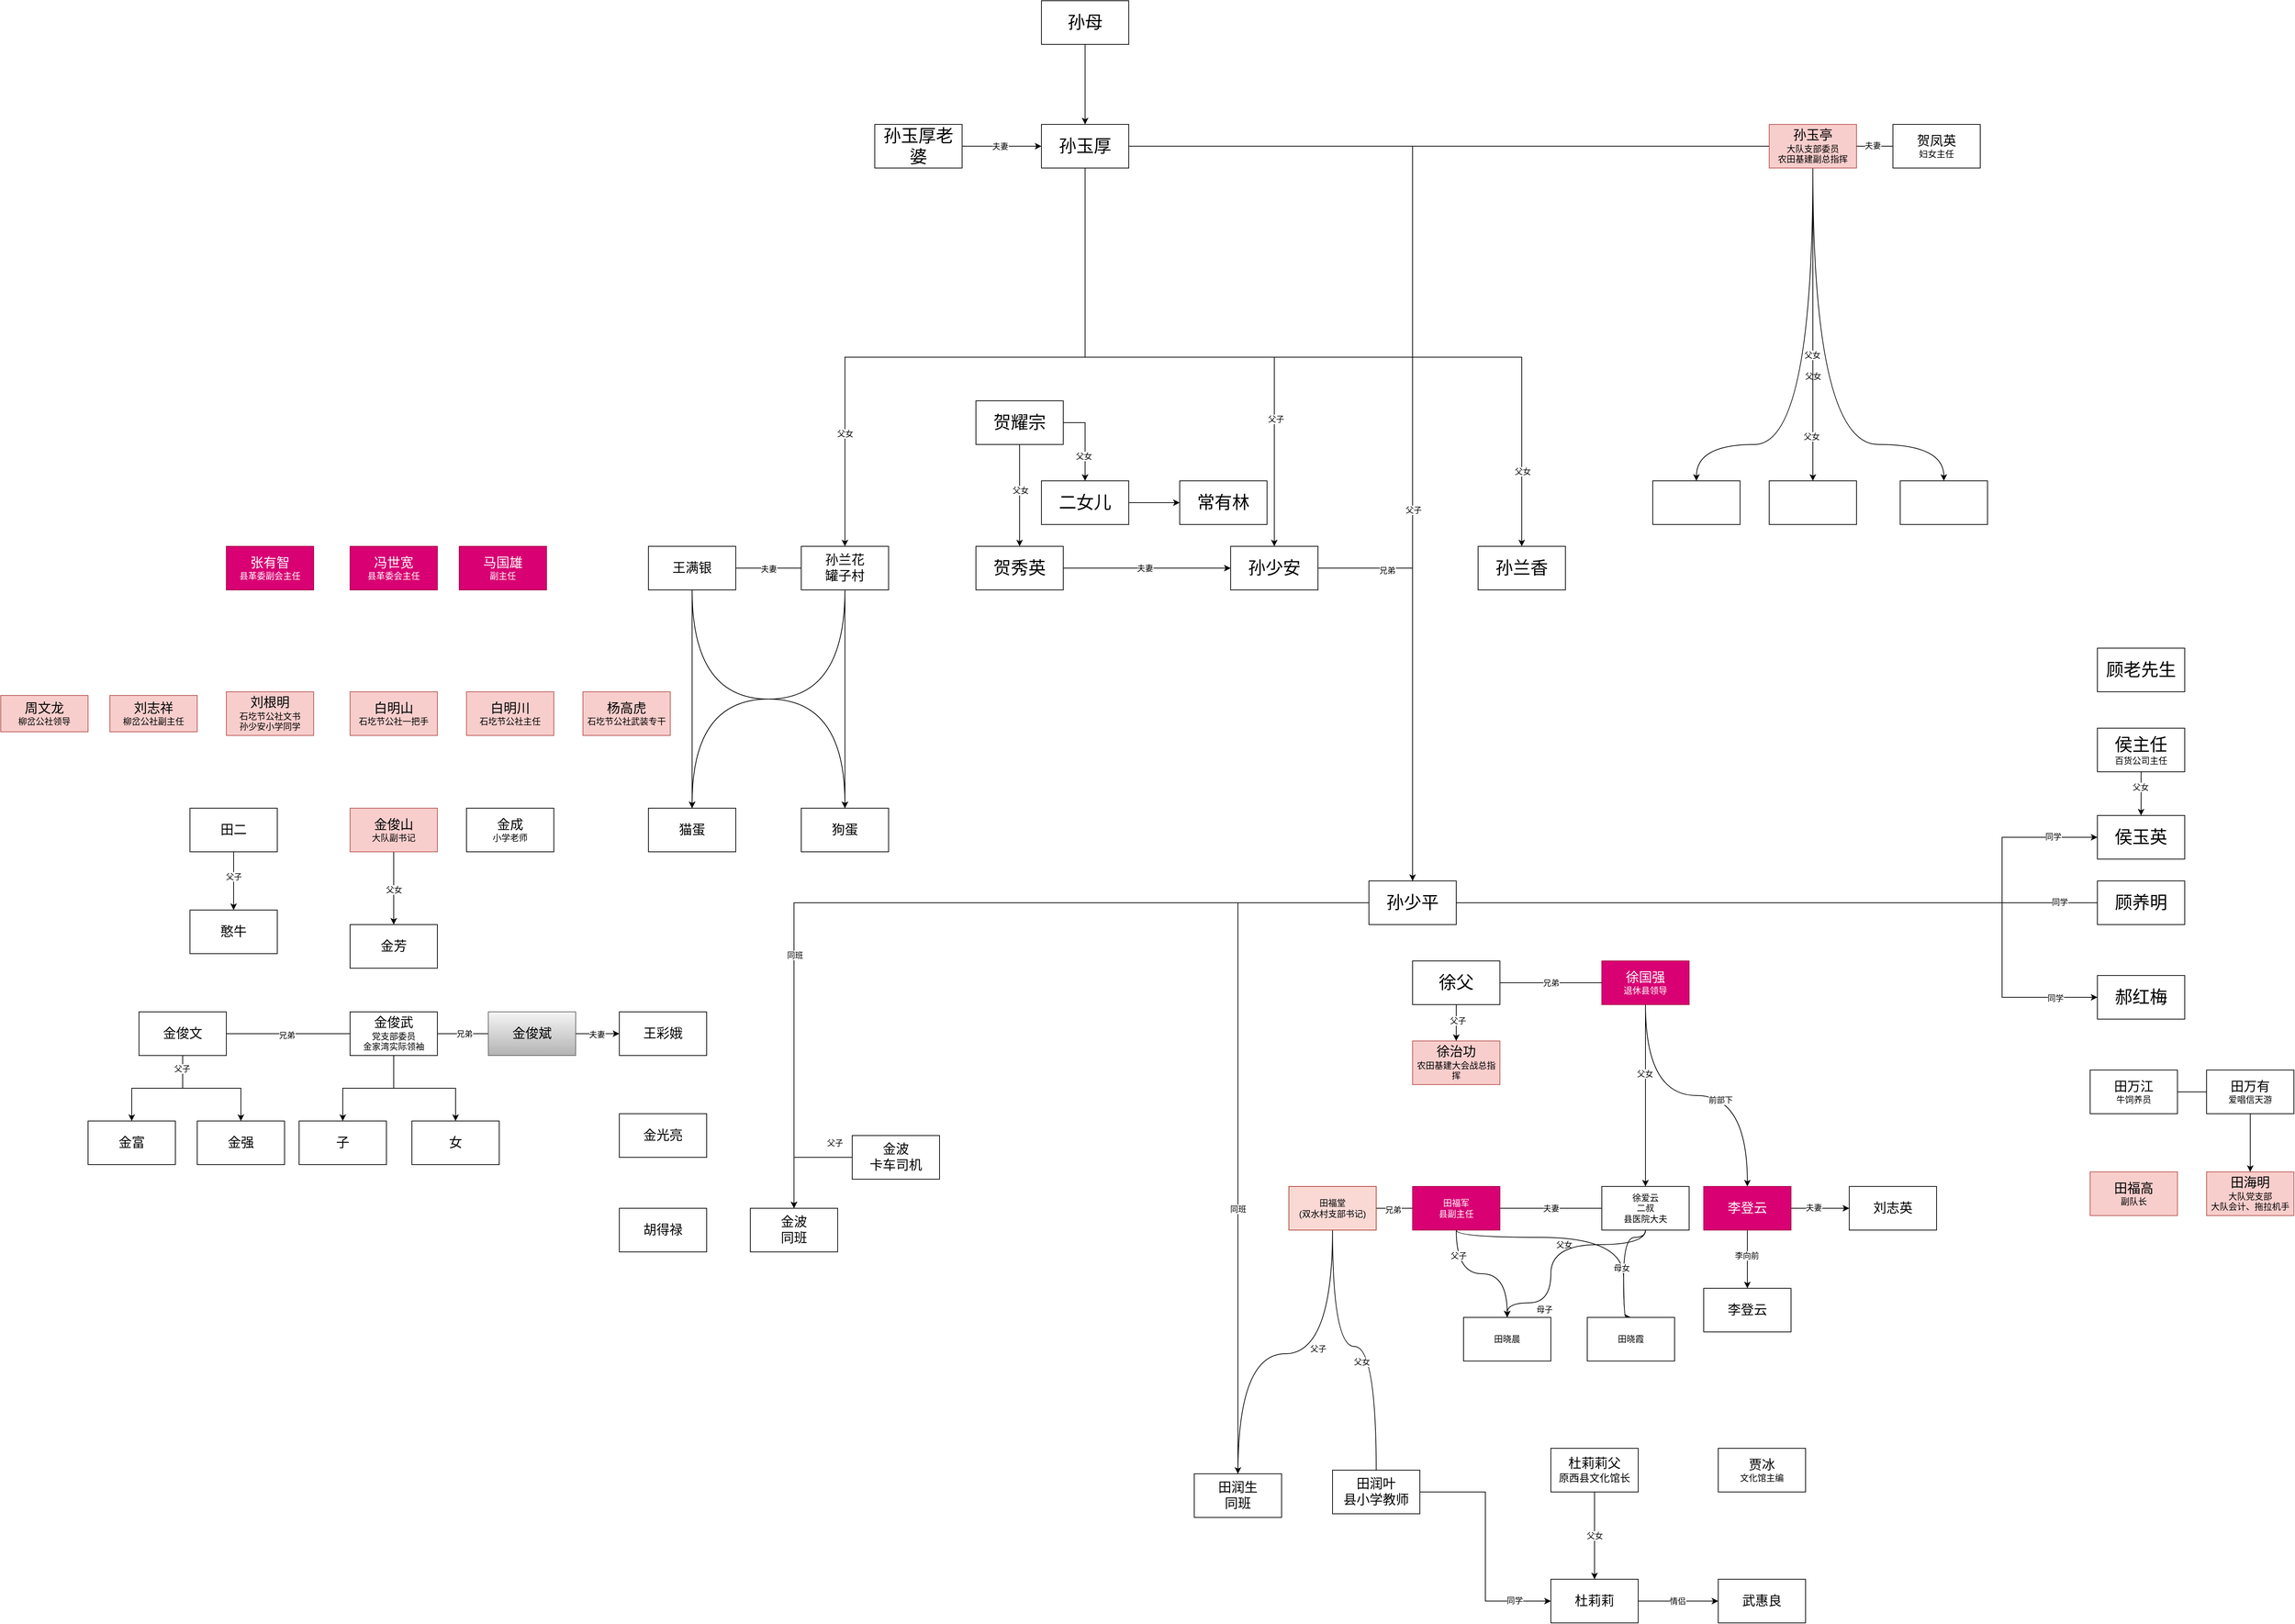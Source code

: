 <mxfile version="21.3.2" type="github">
  <diagram name="第 1 页" id="_wVKVh2Jysjls4kzyFas">
    <mxGraphModel dx="5010" dy="5783" grid="1" gridSize="10" guides="1" tooltips="1" connect="1" arrows="1" fold="1" page="1" pageScale="1" pageWidth="3300" pageHeight="4681" math="0" shadow="0">
      <root>
        <mxCell id="0" />
        <mxCell id="1" parent="0" />
        <mxCell id="Snn5ZzjotbLWIZ3ZBTEd-11" style="edgeStyle=orthogonalEdgeStyle;rounded=0;orthogonalLoop=1;jettySize=auto;html=1;entryX=0.5;entryY=0;entryDx=0;entryDy=0;" parent="1" source="dh_qy-4-Et_KlTZyHgmO-1" target="Snn5ZzjotbLWIZ3ZBTEd-10" edge="1">
          <mxGeometry relative="1" as="geometry">
            <mxPoint x="-50" y="1210" as="targetPoint" />
          </mxGeometry>
        </mxCell>
        <mxCell id="Snn5ZzjotbLWIZ3ZBTEd-42" value="同班" style="edgeLabel;html=1;align=center;verticalAlign=middle;resizable=0;points=[];" parent="Snn5ZzjotbLWIZ3ZBTEd-11" vertex="1" connectable="0">
          <mxGeometry x="0.245" relative="1" as="geometry">
            <mxPoint as="offset" />
          </mxGeometry>
        </mxCell>
        <mxCell id="Snn5ZzjotbLWIZ3ZBTEd-40" style="edgeStyle=orthogonalEdgeStyle;rounded=0;orthogonalLoop=1;jettySize=auto;html=1;entryX=0.5;entryY=0;entryDx=0;entryDy=0;" parent="1" source="dh_qy-4-Et_KlTZyHgmO-1" target="Snn5ZzjotbLWIZ3ZBTEd-39" edge="1">
          <mxGeometry relative="1" as="geometry" />
        </mxCell>
        <mxCell id="Snn5ZzjotbLWIZ3ZBTEd-41" value="同班" style="edgeLabel;html=1;align=center;verticalAlign=middle;resizable=0;points=[];" parent="Snn5ZzjotbLWIZ3ZBTEd-40" vertex="1" connectable="0">
          <mxGeometry x="0.425" y="1" relative="1" as="geometry">
            <mxPoint as="offset" />
          </mxGeometry>
        </mxCell>
        <mxCell id="Iwvlhl0UsBOIzAkYAtli-26" style="edgeStyle=orthogonalEdgeStyle;rounded=0;orthogonalLoop=1;jettySize=auto;html=1;endArrow=none;endFill=0;" parent="1" source="dh_qy-4-Et_KlTZyHgmO-1" target="Iwvlhl0UsBOIzAkYAtli-25" edge="1">
          <mxGeometry relative="1" as="geometry" />
        </mxCell>
        <mxCell id="Iwvlhl0UsBOIzAkYAtli-27" value="同学" style="edgeLabel;html=1;align=center;verticalAlign=middle;resizable=0;points=[];" parent="Iwvlhl0UsBOIzAkYAtli-26" vertex="1" connectable="0">
          <mxGeometry x="0.88" y="1" relative="1" as="geometry">
            <mxPoint x="1" as="offset" />
          </mxGeometry>
        </mxCell>
        <mxCell id="Iwvlhl0UsBOIzAkYAtli-39" style="edgeStyle=orthogonalEdgeStyle;rounded=0;orthogonalLoop=1;jettySize=auto;html=1;entryX=0;entryY=0.5;entryDx=0;entryDy=0;" parent="1" source="dh_qy-4-Et_KlTZyHgmO-1" target="Iwvlhl0UsBOIzAkYAtli-38" edge="1">
          <mxGeometry relative="1" as="geometry">
            <Array as="points">
              <mxPoint x="1000" y="460" />
              <mxPoint x="1000" y="590" />
            </Array>
          </mxGeometry>
        </mxCell>
        <mxCell id="Iwvlhl0UsBOIzAkYAtli-40" value="同学" style="edgeLabel;html=1;align=center;verticalAlign=middle;resizable=0;points=[];" parent="Iwvlhl0UsBOIzAkYAtli-39" vertex="1" connectable="0">
          <mxGeometry x="0.885" y="-1" relative="1" as="geometry">
            <mxPoint as="offset" />
          </mxGeometry>
        </mxCell>
        <mxCell id="h_Y9NyQomf7nG15-i3cV-21" style="edgeStyle=orthogonalEdgeStyle;rounded=0;orthogonalLoop=1;jettySize=auto;html=1;entryX=0;entryY=0.5;entryDx=0;entryDy=0;" edge="1" parent="1" source="dh_qy-4-Et_KlTZyHgmO-1" target="h_Y9NyQomf7nG15-i3cV-17">
          <mxGeometry relative="1" as="geometry">
            <Array as="points">
              <mxPoint x="1000" y="460" />
              <mxPoint x="1000" y="370" />
            </Array>
          </mxGeometry>
        </mxCell>
        <mxCell id="h_Y9NyQomf7nG15-i3cV-22" value="同学" style="edgeLabel;html=1;align=center;verticalAlign=middle;resizable=0;points=[];" vertex="1" connectable="0" parent="h_Y9NyQomf7nG15-i3cV-21">
          <mxGeometry x="0.874" y="1" relative="1" as="geometry">
            <mxPoint as="offset" />
          </mxGeometry>
        </mxCell>
        <mxCell id="dh_qy-4-Et_KlTZyHgmO-1" value="&lt;font style=&quot;font-size: 24px;&quot;&gt;孙少平&lt;/font&gt;" style="rounded=0;whiteSpace=wrap;html=1;" parent="1" vertex="1">
          <mxGeometry x="130" y="430" width="120" height="60" as="geometry" />
        </mxCell>
        <mxCell id="h_Y9NyQomf7nG15-i3cV-23" style="edgeStyle=orthogonalEdgeStyle;rounded=0;orthogonalLoop=1;jettySize=auto;html=1;entryX=0;entryY=0.5;entryDx=0;entryDy=0;" edge="1" parent="1" source="Snn5ZzjotbLWIZ3ZBTEd-3" target="h_Y9NyQomf7nG15-i3cV-10">
          <mxGeometry relative="1" as="geometry" />
        </mxCell>
        <mxCell id="h_Y9NyQomf7nG15-i3cV-24" value="同学" style="edgeLabel;html=1;align=center;verticalAlign=middle;resizable=0;points=[];" vertex="1" connectable="0" parent="h_Y9NyQomf7nG15-i3cV-23">
          <mxGeometry x="0.697" y="1" relative="1" as="geometry">
            <mxPoint as="offset" />
          </mxGeometry>
        </mxCell>
        <mxCell id="Snn5ZzjotbLWIZ3ZBTEd-3" value="&lt;font style=&quot;font-size: 18px;&quot;&gt;田润叶&lt;br&gt;县小学教师&lt;br&gt;&lt;/font&gt;" style="whiteSpace=wrap;html=1;rounded=0;" parent="1" vertex="1">
          <mxGeometry x="80" y="1240" width="120" height="60" as="geometry" />
        </mxCell>
        <mxCell id="Snn5ZzjotbLWIZ3ZBTEd-10" value="&lt;font style=&quot;font-size: 18px;&quot;&gt;田润生&lt;br&gt;同班&lt;br&gt;&lt;/font&gt;" style="whiteSpace=wrap;html=1;rounded=0;" parent="1" vertex="1">
          <mxGeometry x="-110" y="1245" width="120" height="60" as="geometry" />
        </mxCell>
        <mxCell id="Snn5ZzjotbLWIZ3ZBTEd-14" style="edgeStyle=orthogonalEdgeStyle;rounded=0;orthogonalLoop=1;jettySize=auto;html=1;endArrow=none;endFill=0;curved=1;entryX=0.5;entryY=0;entryDx=0;entryDy=0;" parent="1" source="Snn5ZzjotbLWIZ3ZBTEd-12" target="Snn5ZzjotbLWIZ3ZBTEd-10" edge="1">
          <mxGeometry relative="1" as="geometry">
            <Array as="points">
              <mxPoint x="80" y="1080" />
              <mxPoint x="-50" y="1080" />
            </Array>
            <mxPoint x="-50" y="1210" as="targetPoint" />
          </mxGeometry>
        </mxCell>
        <mxCell id="Snn5ZzjotbLWIZ3ZBTEd-46" value="父子" style="edgeLabel;html=1;align=center;verticalAlign=middle;resizable=0;points=[];" parent="Snn5ZzjotbLWIZ3ZBTEd-14" vertex="1" connectable="0">
          <mxGeometry x="-0.302" y="-20" relative="1" as="geometry">
            <mxPoint as="offset" />
          </mxGeometry>
        </mxCell>
        <mxCell id="Snn5ZzjotbLWIZ3ZBTEd-15" style="edgeStyle=orthogonalEdgeStyle;rounded=0;orthogonalLoop=1;jettySize=auto;html=1;entryX=0.5;entryY=0;entryDx=0;entryDy=0;endArrow=none;endFill=0;curved=1;" parent="1" source="Snn5ZzjotbLWIZ3ZBTEd-12" target="Snn5ZzjotbLWIZ3ZBTEd-3" edge="1">
          <mxGeometry relative="1" as="geometry">
            <Array as="points">
              <mxPoint x="80" y="1070" />
              <mxPoint x="140" y="1070" />
            </Array>
          </mxGeometry>
        </mxCell>
        <mxCell id="Snn5ZzjotbLWIZ3ZBTEd-32" value="父女" style="edgeLabel;html=1;align=center;verticalAlign=middle;resizable=0;points=[];" parent="Snn5ZzjotbLWIZ3ZBTEd-15" vertex="1" connectable="0">
          <mxGeometry x="-0.766" y="40" relative="1" as="geometry">
            <mxPoint y="135" as="offset" />
          </mxGeometry>
        </mxCell>
        <mxCell id="Snn5ZzjotbLWIZ3ZBTEd-24" style="edgeStyle=orthogonalEdgeStyle;curved=1;rounded=0;orthogonalLoop=1;jettySize=auto;html=1;endArrow=none;endFill=0;" parent="1" source="Snn5ZzjotbLWIZ3ZBTEd-12" target="Snn5ZzjotbLWIZ3ZBTEd-17" edge="1">
          <mxGeometry relative="1" as="geometry" />
        </mxCell>
        <mxCell id="Snn5ZzjotbLWIZ3ZBTEd-25" value="兄弟" style="edgeLabel;html=1;align=center;verticalAlign=middle;resizable=0;points=[];" parent="Snn5ZzjotbLWIZ3ZBTEd-24" vertex="1" connectable="0">
          <mxGeometry x="-0.085" y="-2" relative="1" as="geometry">
            <mxPoint as="offset" />
          </mxGeometry>
        </mxCell>
        <mxCell id="Snn5ZzjotbLWIZ3ZBTEd-12" value="田福堂&lt;br&gt;(双水村支部书记)" style="whiteSpace=wrap;html=1;rounded=0;fillColor=#fad9d5;strokeColor=#ae4132;" parent="1" vertex="1">
          <mxGeometry x="20" y="850" width="120" height="60" as="geometry" />
        </mxCell>
        <mxCell id="Snn5ZzjotbLWIZ3ZBTEd-21" value="夫妻" style="edgeStyle=orthogonalEdgeStyle;curved=1;rounded=0;orthogonalLoop=1;jettySize=auto;html=1;endArrow=none;endFill=0;" parent="1" source="Snn5ZzjotbLWIZ3ZBTEd-17" target="Snn5ZzjotbLWIZ3ZBTEd-20" edge="1">
          <mxGeometry relative="1" as="geometry" />
        </mxCell>
        <mxCell id="Snn5ZzjotbLWIZ3ZBTEd-27" style="edgeStyle=orthogonalEdgeStyle;curved=1;rounded=0;orthogonalLoop=1;jettySize=auto;html=1;entryX=0.5;entryY=0;entryDx=0;entryDy=0;" parent="1" source="Snn5ZzjotbLWIZ3ZBTEd-17" target="Snn5ZzjotbLWIZ3ZBTEd-26" edge="1">
          <mxGeometry relative="1" as="geometry">
            <Array as="points">
              <mxPoint x="250" y="920" />
              <mxPoint x="480" y="920" />
            </Array>
          </mxGeometry>
        </mxCell>
        <mxCell id="Snn5ZzjotbLWIZ3ZBTEd-29" value="父女" style="edgeLabel;html=1;align=center;verticalAlign=middle;resizable=0;points=[];" parent="Snn5ZzjotbLWIZ3ZBTEd-27" vertex="1" connectable="0">
          <mxGeometry x="-0.121" relative="1" as="geometry">
            <mxPoint y="10" as="offset" />
          </mxGeometry>
        </mxCell>
        <mxCell id="-Yr4V0lRwskrsNjz_4vl-33" style="edgeStyle=orthogonalEdgeStyle;rounded=0;orthogonalLoop=1;jettySize=auto;html=1;curved=1;" parent="1" source="Snn5ZzjotbLWIZ3ZBTEd-17" target="-Yr4V0lRwskrsNjz_4vl-32" edge="1">
          <mxGeometry relative="1" as="geometry" />
        </mxCell>
        <mxCell id="-Yr4V0lRwskrsNjz_4vl-35" value="父子" style="edgeLabel;html=1;align=center;verticalAlign=middle;resizable=0;points=[];" parent="-Yr4V0lRwskrsNjz_4vl-33" vertex="1" connectable="0">
          <mxGeometry x="-0.633" y="3" relative="1" as="geometry">
            <mxPoint as="offset" />
          </mxGeometry>
        </mxCell>
        <mxCell id="Snn5ZzjotbLWIZ3ZBTEd-17" value="田福军&lt;br&gt;县副主任" style="whiteSpace=wrap;html=1;rounded=0;fillColor=#d80073;strokeColor=#A50040;fontColor=#ffffff;" parent="1" vertex="1">
          <mxGeometry x="190" y="850" width="120" height="60" as="geometry" />
        </mxCell>
        <mxCell id="Snn5ZzjotbLWIZ3ZBTEd-28" style="edgeStyle=orthogonalEdgeStyle;curved=1;rounded=0;orthogonalLoop=1;jettySize=auto;html=1;entryX=0.5;entryY=0;entryDx=0;entryDy=0;" parent="1" source="Snn5ZzjotbLWIZ3ZBTEd-20" target="Snn5ZzjotbLWIZ3ZBTEd-26" edge="1">
          <mxGeometry relative="1" as="geometry">
            <Array as="points">
              <mxPoint x="510" y="920" />
              <mxPoint x="480" y="920" />
              <mxPoint x="480" y="1030" />
            </Array>
          </mxGeometry>
        </mxCell>
        <mxCell id="Snn5ZzjotbLWIZ3ZBTEd-30" value="母女" style="edgeLabel;html=1;align=center;verticalAlign=middle;resizable=0;points=[];" parent="Snn5ZzjotbLWIZ3ZBTEd-28" vertex="1" connectable="0">
          <mxGeometry x="-0.211" y="1" relative="1" as="geometry">
            <mxPoint x="-4" y="19" as="offset" />
          </mxGeometry>
        </mxCell>
        <mxCell id="-Yr4V0lRwskrsNjz_4vl-34" style="edgeStyle=orthogonalEdgeStyle;rounded=0;orthogonalLoop=1;jettySize=auto;html=1;curved=1;entryX=0.5;entryY=0;entryDx=0;entryDy=0;" parent="1" source="Snn5ZzjotbLWIZ3ZBTEd-20" target="-Yr4V0lRwskrsNjz_4vl-32" edge="1">
          <mxGeometry relative="1" as="geometry">
            <mxPoint x="290" y="960" as="targetPoint" />
            <Array as="points">
              <mxPoint x="510" y="930" />
              <mxPoint x="380" y="930" />
              <mxPoint x="380" y="1010" />
              <mxPoint x="320" y="1010" />
            </Array>
          </mxGeometry>
        </mxCell>
        <mxCell id="-Yr4V0lRwskrsNjz_4vl-36" value="母子" style="edgeLabel;html=1;align=center;verticalAlign=middle;resizable=0;points=[];" parent="-Yr4V0lRwskrsNjz_4vl-34" vertex="1" connectable="0">
          <mxGeometry x="0.548" y="9" relative="1" as="geometry">
            <mxPoint x="1" as="offset" />
          </mxGeometry>
        </mxCell>
        <mxCell id="Snn5ZzjotbLWIZ3ZBTEd-20" value="徐爱云&lt;br&gt;二叔&lt;br&gt;县医院大夫" style="whiteSpace=wrap;html=1;rounded=0;" parent="1" vertex="1">
          <mxGeometry x="450" y="850" width="120" height="60" as="geometry" />
        </mxCell>
        <mxCell id="Snn5ZzjotbLWIZ3ZBTEd-26" value="&lt;font style=&quot;&quot;&gt;田晓霞&lt;br&gt;&lt;/font&gt;" style="whiteSpace=wrap;html=1;rounded=0;" parent="1" vertex="1">
          <mxGeometry x="430" y="1030" width="120" height="60" as="geometry" />
        </mxCell>
        <mxCell id="Snn5ZzjotbLWIZ3ZBTEd-37" style="rounded=0;orthogonalLoop=1;jettySize=auto;html=1;endArrow=none;endFill=0;entryX=0.5;entryY=0;entryDx=0;entryDy=0;edgeStyle=orthogonalEdgeStyle;" parent="1" source="Snn5ZzjotbLWIZ3ZBTEd-36" target="dh_qy-4-Et_KlTZyHgmO-1" edge="1">
          <mxGeometry relative="1" as="geometry">
            <mxPoint x="-260" y="-50" as="targetPoint" />
          </mxGeometry>
        </mxCell>
        <mxCell id="Snn5ZzjotbLWIZ3ZBTEd-38" value="父子" style="edgeLabel;html=1;align=center;verticalAlign=middle;resizable=0;points=[];" parent="Snn5ZzjotbLWIZ3ZBTEd-37" vertex="1" connectable="0">
          <mxGeometry x="0.143" y="1" relative="1" as="geometry">
            <mxPoint y="90" as="offset" />
          </mxGeometry>
        </mxCell>
        <mxCell id="Snn5ZzjotbLWIZ3ZBTEd-51" style="edgeStyle=orthogonalEdgeStyle;rounded=0;orthogonalLoop=1;jettySize=auto;html=1;entryX=0.5;entryY=0;entryDx=0;entryDy=0;exitX=0.5;exitY=1;exitDx=0;exitDy=0;" parent="1" source="Snn5ZzjotbLWIZ3ZBTEd-36" target="Snn5ZzjotbLWIZ3ZBTEd-47" edge="1">
          <mxGeometry relative="1" as="geometry" />
        </mxCell>
        <mxCell id="Snn5ZzjotbLWIZ3ZBTEd-52" value="父女" style="edgeLabel;html=1;align=center;verticalAlign=middle;resizable=0;points=[];" parent="Snn5ZzjotbLWIZ3ZBTEd-51" vertex="1" connectable="0">
          <mxGeometry x="0.02" y="-1" relative="1" as="geometry">
            <mxPoint x="-157" y="106" as="offset" />
          </mxGeometry>
        </mxCell>
        <mxCell id="Snn5ZzjotbLWIZ3ZBTEd-76" style="edgeStyle=orthogonalEdgeStyle;rounded=0;orthogonalLoop=1;jettySize=auto;html=1;exitX=0.5;exitY=1;exitDx=0;exitDy=0;" parent="1" source="Snn5ZzjotbLWIZ3ZBTEd-36" target="Snn5ZzjotbLWIZ3ZBTEd-67" edge="1">
          <mxGeometry relative="1" as="geometry" />
        </mxCell>
        <mxCell id="Snn5ZzjotbLWIZ3ZBTEd-77" value="父女" style="edgeLabel;html=1;align=center;verticalAlign=middle;resizable=0;points=[];" parent="Snn5ZzjotbLWIZ3ZBTEd-76" vertex="1" connectable="0">
          <mxGeometry x="0.815" y="1" relative="1" as="geometry">
            <mxPoint as="offset" />
          </mxGeometry>
        </mxCell>
        <mxCell id="Snn5ZzjotbLWIZ3ZBTEd-83" style="edgeStyle=orthogonalEdgeStyle;curved=1;rounded=0;orthogonalLoop=1;jettySize=auto;html=1;endArrow=none;endFill=0;" parent="1" source="Snn5ZzjotbLWIZ3ZBTEd-36" target="Snn5ZzjotbLWIZ3ZBTEd-82" edge="1">
          <mxGeometry relative="1" as="geometry" />
        </mxCell>
        <mxCell id="Snn5ZzjotbLWIZ3ZBTEd-87" style="edgeStyle=orthogonalEdgeStyle;rounded=0;orthogonalLoop=1;jettySize=auto;html=1;exitX=0.5;exitY=1;exitDx=0;exitDy=0;" parent="1" source="Snn5ZzjotbLWIZ3ZBTEd-36" target="Snn5ZzjotbLWIZ3ZBTEd-85" edge="1">
          <mxGeometry relative="1" as="geometry" />
        </mxCell>
        <mxCell id="Snn5ZzjotbLWIZ3ZBTEd-88" value="父子" style="edgeLabel;html=1;align=center;verticalAlign=middle;resizable=0;points=[];" parent="Snn5ZzjotbLWIZ3ZBTEd-87" vertex="1" connectable="0">
          <mxGeometry x="0.043" y="14" relative="1" as="geometry">
            <mxPoint x="115" y="99" as="offset" />
          </mxGeometry>
        </mxCell>
        <mxCell id="Snn5ZzjotbLWIZ3ZBTEd-36" value="&lt;font style=&quot;font-size: 24px;&quot;&gt;孙玉厚&lt;/font&gt;" style="rounded=0;whiteSpace=wrap;html=1;" parent="1" vertex="1">
          <mxGeometry x="-320" y="-610" width="120" height="60" as="geometry" />
        </mxCell>
        <mxCell id="Snn5ZzjotbLWIZ3ZBTEd-39" value="&lt;font style=&quot;&quot;&gt;&lt;font style=&quot;font-size: 18px;&quot;&gt;金波&lt;/font&gt;&lt;br&gt;&lt;span style=&quot;font-size: 18px;&quot;&gt;同班&lt;/span&gt;&lt;br&gt;&lt;/font&gt;" style="whiteSpace=wrap;html=1;rounded=0;" parent="1" vertex="1">
          <mxGeometry x="-720" y="880" width="120" height="60" as="geometry" />
        </mxCell>
        <mxCell id="Snn5ZzjotbLWIZ3ZBTEd-44" style="edgeStyle=orthogonalEdgeStyle;rounded=0;orthogonalLoop=1;jettySize=auto;html=1;" parent="1" source="Snn5ZzjotbLWIZ3ZBTEd-43" target="Snn5ZzjotbLWIZ3ZBTEd-39" edge="1">
          <mxGeometry relative="1" as="geometry" />
        </mxCell>
        <mxCell id="Snn5ZzjotbLWIZ3ZBTEd-45" value="父子" style="edgeLabel;html=1;align=center;verticalAlign=middle;resizable=0;points=[];" parent="Snn5ZzjotbLWIZ3ZBTEd-44" vertex="1" connectable="0">
          <mxGeometry x="0.017" y="-1" relative="1" as="geometry">
            <mxPoint x="52" y="-19" as="offset" />
          </mxGeometry>
        </mxCell>
        <mxCell id="Snn5ZzjotbLWIZ3ZBTEd-43" value="&lt;font style=&quot;&quot;&gt;&lt;font style=&quot;font-size: 18px;&quot;&gt;金波&lt;/font&gt;&lt;br&gt;&lt;span style=&quot;font-size: 18px;&quot;&gt;卡车司机&lt;/span&gt;&lt;br&gt;&lt;/font&gt;" style="whiteSpace=wrap;html=1;rounded=0;" parent="1" vertex="1">
          <mxGeometry x="-580" y="780" width="120" height="60" as="geometry" />
        </mxCell>
        <mxCell id="Snn5ZzjotbLWIZ3ZBTEd-80" style="edgeStyle=orthogonalEdgeStyle;curved=1;rounded=0;orthogonalLoop=1;jettySize=auto;html=1;entryX=1;entryY=0.5;entryDx=0;entryDy=0;endArrow=none;endFill=0;" parent="1" source="Snn5ZzjotbLWIZ3ZBTEd-47" target="Snn5ZzjotbLWIZ3ZBTEd-59" edge="1">
          <mxGeometry relative="1" as="geometry" />
        </mxCell>
        <mxCell id="Snn5ZzjotbLWIZ3ZBTEd-81" value="夫妻" style="edgeLabel;html=1;align=center;verticalAlign=middle;resizable=0;points=[];" parent="Snn5ZzjotbLWIZ3ZBTEd-80" vertex="1" connectable="0">
          <mxGeometry x="0.003" y="1" relative="1" as="geometry">
            <mxPoint as="offset" />
          </mxGeometry>
        </mxCell>
        <mxCell id="Snn5ZzjotbLWIZ3ZBTEd-94" style="edgeStyle=orthogonalEdgeStyle;rounded=0;orthogonalLoop=1;jettySize=auto;html=1;entryX=0.5;entryY=0;entryDx=0;entryDy=0;curved=1;exitX=0.5;exitY=1;exitDx=0;exitDy=0;" parent="1" source="Snn5ZzjotbLWIZ3ZBTEd-47" target="Snn5ZzjotbLWIZ3ZBTEd-91" edge="1">
          <mxGeometry relative="1" as="geometry" />
        </mxCell>
        <mxCell id="Snn5ZzjotbLWIZ3ZBTEd-96" style="edgeStyle=orthogonalEdgeStyle;rounded=0;orthogonalLoop=1;jettySize=auto;html=1;" parent="1" source="Snn5ZzjotbLWIZ3ZBTEd-47" target="Snn5ZzjotbLWIZ3ZBTEd-92" edge="1">
          <mxGeometry relative="1" as="geometry">
            <Array as="points">
              <mxPoint x="-590" y="10" />
              <mxPoint x="-590" y="10" />
            </Array>
          </mxGeometry>
        </mxCell>
        <mxCell id="Snn5ZzjotbLWIZ3ZBTEd-47" value="&lt;font style=&quot;font-size: 18px;&quot;&gt;孙兰花&lt;br&gt;罐子村&lt;br&gt;&lt;/font&gt;" style="rounded=0;whiteSpace=wrap;html=1;" parent="1" vertex="1">
          <mxGeometry x="-650" y="-30" width="120" height="60" as="geometry" />
        </mxCell>
        <mxCell id="Snn5ZzjotbLWIZ3ZBTEd-93" style="edgeStyle=orthogonalEdgeStyle;curved=1;rounded=0;orthogonalLoop=1;jettySize=auto;html=1;" parent="1" source="Snn5ZzjotbLWIZ3ZBTEd-59" target="Snn5ZzjotbLWIZ3ZBTEd-91" edge="1">
          <mxGeometry relative="1" as="geometry" />
        </mxCell>
        <mxCell id="Snn5ZzjotbLWIZ3ZBTEd-95" style="edgeStyle=orthogonalEdgeStyle;rounded=0;orthogonalLoop=1;jettySize=auto;html=1;curved=1;exitX=0.5;exitY=1;exitDx=0;exitDy=0;" parent="1" source="Snn5ZzjotbLWIZ3ZBTEd-59" target="Snn5ZzjotbLWIZ3ZBTEd-92" edge="1">
          <mxGeometry relative="1" as="geometry" />
        </mxCell>
        <mxCell id="Snn5ZzjotbLWIZ3ZBTEd-59" value="&lt;font style=&quot;&quot;&gt;&lt;span style=&quot;font-size: 18px;&quot;&gt;王满银&lt;/span&gt;&lt;br&gt;&lt;/font&gt;" style="whiteSpace=wrap;html=1;rounded=0;" parent="1" vertex="1">
          <mxGeometry x="-860" y="-30" width="120" height="60" as="geometry" />
        </mxCell>
        <mxCell id="Snn5ZzjotbLWIZ3ZBTEd-67" value="&lt;font style=&quot;&quot;&gt;&lt;font style=&quot;font-size: 24px;&quot;&gt;孙兰香&lt;/font&gt;&lt;br&gt;&lt;/font&gt;" style="whiteSpace=wrap;html=1;rounded=0;" parent="1" vertex="1">
          <mxGeometry x="280" y="-30" width="120" height="60" as="geometry" />
        </mxCell>
        <mxCell id="Snn5ZzjotbLWIZ3ZBTEd-103" value="" style="edgeStyle=orthogonalEdgeStyle;curved=1;rounded=0;orthogonalLoop=1;jettySize=auto;html=1;" parent="1" source="Snn5ZzjotbLWIZ3ZBTEd-82" target="Snn5ZzjotbLWIZ3ZBTEd-101" edge="1">
          <mxGeometry relative="1" as="geometry">
            <Array as="points">
              <mxPoint x="740" y="-170" />
              <mxPoint x="580" y="-170" />
            </Array>
          </mxGeometry>
        </mxCell>
        <mxCell id="Snn5ZzjotbLWIZ3ZBTEd-110" value="父女" style="edgeLabel;html=1;align=center;verticalAlign=middle;resizable=0;points=[];" parent="Snn5ZzjotbLWIZ3ZBTEd-103" vertex="1" connectable="0">
          <mxGeometry x="-0.032" y="1" relative="1" as="geometry">
            <mxPoint x="-1" as="offset" />
          </mxGeometry>
        </mxCell>
        <mxCell id="Snn5ZzjotbLWIZ3ZBTEd-107" value="" style="edgeStyle=orthogonalEdgeStyle;curved=1;rounded=0;orthogonalLoop=1;jettySize=auto;html=1;" parent="1" source="Snn5ZzjotbLWIZ3ZBTEd-82" target="Snn5ZzjotbLWIZ3ZBTEd-106" edge="1">
          <mxGeometry relative="1" as="geometry" />
        </mxCell>
        <mxCell id="Snn5ZzjotbLWIZ3ZBTEd-111" value="父女" style="edgeLabel;html=1;align=center;verticalAlign=middle;resizable=0;points=[];" parent="Snn5ZzjotbLWIZ3ZBTEd-107" vertex="1" connectable="0">
          <mxGeometry x="0.193" y="-1" relative="1" as="geometry">
            <mxPoint as="offset" />
          </mxGeometry>
        </mxCell>
        <mxCell id="Snn5ZzjotbLWIZ3ZBTEd-108" style="edgeStyle=orthogonalEdgeStyle;curved=1;rounded=0;orthogonalLoop=1;jettySize=auto;html=1;entryX=0.5;entryY=0;entryDx=0;entryDy=0;" parent="1" source="Snn5ZzjotbLWIZ3ZBTEd-82" target="Snn5ZzjotbLWIZ3ZBTEd-104" edge="1">
          <mxGeometry relative="1" as="geometry">
            <Array as="points">
              <mxPoint x="740" y="-170" />
              <mxPoint x="920" y="-170" />
            </Array>
          </mxGeometry>
        </mxCell>
        <mxCell id="Snn5ZzjotbLWIZ3ZBTEd-112" value="父女" style="edgeLabel;html=1;align=center;verticalAlign=middle;resizable=0;points=[];" parent="Snn5ZzjotbLWIZ3ZBTEd-108" vertex="1" connectable="0">
          <mxGeometry x="0.208" y="-3" relative="1" as="geometry">
            <mxPoint x="1" as="offset" />
          </mxGeometry>
        </mxCell>
        <mxCell id="Snn5ZzjotbLWIZ3ZBTEd-82" value="&lt;font style=&quot;font-size: 18px;&quot;&gt;孙玉亭&lt;/font&gt;&lt;br&gt;大队支部委员&lt;br&gt;农田基建副总指挥" style="rounded=0;whiteSpace=wrap;html=1;fillColor=#f8cecc;strokeColor=#b85450;" parent="1" vertex="1">
          <mxGeometry x="680" y="-610" width="120" height="60" as="geometry" />
        </mxCell>
        <mxCell id="Snn5ZzjotbLWIZ3ZBTEd-89" style="edgeStyle=orthogonalEdgeStyle;rounded=0;orthogonalLoop=1;jettySize=auto;html=1;entryX=0.5;entryY=0;entryDx=0;entryDy=0;" parent="1" source="Snn5ZzjotbLWIZ3ZBTEd-85" target="dh_qy-4-Et_KlTZyHgmO-1" edge="1">
          <mxGeometry relative="1" as="geometry" />
        </mxCell>
        <mxCell id="Snn5ZzjotbLWIZ3ZBTEd-90" value="兄弟" style="edgeLabel;html=1;align=center;verticalAlign=middle;resizable=0;points=[];" parent="Snn5ZzjotbLWIZ3ZBTEd-89" vertex="1" connectable="0">
          <mxGeometry x="-0.659" y="-3" relative="1" as="geometry">
            <mxPoint x="-1" as="offset" />
          </mxGeometry>
        </mxCell>
        <mxCell id="Snn5ZzjotbLWIZ3ZBTEd-85" value="&lt;font style=&quot;font-size: 24px;&quot;&gt;孙少安&lt;/font&gt;" style="rounded=0;whiteSpace=wrap;html=1;" parent="1" vertex="1">
          <mxGeometry x="-60" y="-30" width="120" height="60" as="geometry" />
        </mxCell>
        <mxCell id="Snn5ZzjotbLWIZ3ZBTEd-91" value="&lt;font style=&quot;&quot;&gt;&lt;span style=&quot;font-size: 18px;&quot;&gt;猫蛋&lt;/span&gt;&lt;br&gt;&lt;/font&gt;" style="whiteSpace=wrap;html=1;rounded=0;" parent="1" vertex="1">
          <mxGeometry x="-860" y="330" width="120" height="60" as="geometry" />
        </mxCell>
        <mxCell id="Snn5ZzjotbLWIZ3ZBTEd-92" value="&lt;font style=&quot;&quot;&gt;&lt;span style=&quot;font-size: 18px;&quot;&gt;狗蛋&lt;/span&gt;&lt;br&gt;&lt;/font&gt;" style="whiteSpace=wrap;html=1;rounded=0;" parent="1" vertex="1">
          <mxGeometry x="-650" y="330" width="120" height="60" as="geometry" />
        </mxCell>
        <mxCell id="Snn5ZzjotbLWIZ3ZBTEd-100" style="edgeStyle=orthogonalEdgeStyle;curved=1;rounded=0;orthogonalLoop=1;jettySize=auto;html=1;entryX=0.5;entryY=0;entryDx=0;entryDy=0;" parent="1" source="Snn5ZzjotbLWIZ3ZBTEd-99" target="Snn5ZzjotbLWIZ3ZBTEd-36" edge="1">
          <mxGeometry relative="1" as="geometry" />
        </mxCell>
        <mxCell id="Snn5ZzjotbLWIZ3ZBTEd-99" value="&lt;font style=&quot;font-size: 24px;&quot;&gt;孙母&lt;/font&gt;" style="rounded=0;whiteSpace=wrap;html=1;" parent="1" vertex="1">
          <mxGeometry x="-320" y="-780" width="120" height="60" as="geometry" />
        </mxCell>
        <mxCell id="Snn5ZzjotbLWIZ3ZBTEd-101" value="" style="whiteSpace=wrap;html=1;rounded=0;" parent="1" vertex="1">
          <mxGeometry x="520" y="-120" width="120" height="60" as="geometry" />
        </mxCell>
        <mxCell id="Snn5ZzjotbLWIZ3ZBTEd-104" value="" style="whiteSpace=wrap;html=1;rounded=0;" parent="1" vertex="1">
          <mxGeometry x="860" y="-120" width="120" height="60" as="geometry" />
        </mxCell>
        <mxCell id="Snn5ZzjotbLWIZ3ZBTEd-106" value="" style="whiteSpace=wrap;html=1;rounded=0;" parent="1" vertex="1">
          <mxGeometry x="680" y="-120" width="120" height="60" as="geometry" />
        </mxCell>
        <mxCell id="Snn5ZzjotbLWIZ3ZBTEd-114" style="edgeStyle=orthogonalEdgeStyle;curved=1;rounded=0;orthogonalLoop=1;jettySize=auto;html=1;entryX=0;entryY=0.5;entryDx=0;entryDy=0;" parent="1" source="Snn5ZzjotbLWIZ3ZBTEd-113" target="Snn5ZzjotbLWIZ3ZBTEd-36" edge="1">
          <mxGeometry relative="1" as="geometry" />
        </mxCell>
        <mxCell id="Snn5ZzjotbLWIZ3ZBTEd-115" value="夫妻" style="edgeLabel;html=1;align=center;verticalAlign=middle;resizable=0;points=[];" parent="Snn5ZzjotbLWIZ3ZBTEd-114" vertex="1" connectable="0">
          <mxGeometry x="-0.055" y="2" relative="1" as="geometry">
            <mxPoint y="2" as="offset" />
          </mxGeometry>
        </mxCell>
        <mxCell id="Snn5ZzjotbLWIZ3ZBTEd-113" value="&lt;font style=&quot;font-size: 24px;&quot;&gt;孙玉厚老婆&lt;/font&gt;" style="rounded=0;whiteSpace=wrap;html=1;" parent="1" vertex="1">
          <mxGeometry x="-549" y="-610" width="120" height="60" as="geometry" />
        </mxCell>
        <mxCell id="-Yr4V0lRwskrsNjz_4vl-9" style="edgeStyle=orthogonalEdgeStyle;rounded=0;orthogonalLoop=1;jettySize=auto;html=1;entryX=0.5;entryY=0;entryDx=0;entryDy=0;" parent="1" source="Snn5ZzjotbLWIZ3ZBTEd-116" target="-Yr4V0lRwskrsNjz_4vl-6" edge="1">
          <mxGeometry relative="1" as="geometry" />
        </mxCell>
        <mxCell id="-Yr4V0lRwskrsNjz_4vl-10" value="父女" style="edgeLabel;html=1;align=center;verticalAlign=middle;resizable=0;points=[];" parent="-Yr4V0lRwskrsNjz_4vl-9" vertex="1" connectable="0">
          <mxGeometry x="0.027" relative="1" as="geometry">
            <mxPoint as="offset" />
          </mxGeometry>
        </mxCell>
        <mxCell id="Snn5ZzjotbLWIZ3ZBTEd-116" value="&lt;font style=&quot;&quot;&gt;&lt;span style=&quot;font-size: 18px;&quot;&gt;金俊山&lt;br&gt;&lt;/span&gt;大队副书记&lt;br&gt;&lt;/font&gt;" style="whiteSpace=wrap;html=1;rounded=0;fillColor=#f8cecc;strokeColor=#b85450;" parent="1" vertex="1">
          <mxGeometry x="-1270" y="330" width="120" height="60" as="geometry" />
        </mxCell>
        <mxCell id="Snn5ZzjotbLWIZ3ZBTEd-117" value="&lt;font style=&quot;&quot;&gt;&lt;font style=&quot;font-size: 18px;&quot;&gt;杨高虎&lt;/font&gt;&lt;br&gt;石圪节公社武装专干&lt;br&gt;&lt;/font&gt;" style="whiteSpace=wrap;html=1;rounded=0;fillColor=#f8cecc;strokeColor=#b85450;" parent="1" vertex="1">
          <mxGeometry x="-950" y="170" width="120" height="60" as="geometry" />
        </mxCell>
        <mxCell id="Snn5ZzjotbLWIZ3ZBTEd-119" style="edgeStyle=orthogonalEdgeStyle;curved=1;rounded=0;orthogonalLoop=1;jettySize=auto;html=1;endArrow=none;endFill=0;" parent="1" source="Snn5ZzjotbLWIZ3ZBTEd-118" target="Snn5ZzjotbLWIZ3ZBTEd-82" edge="1">
          <mxGeometry relative="1" as="geometry" />
        </mxCell>
        <mxCell id="Snn5ZzjotbLWIZ3ZBTEd-120" value="夫妻" style="edgeLabel;html=1;align=center;verticalAlign=middle;resizable=0;points=[];" parent="Snn5ZzjotbLWIZ3ZBTEd-119" vertex="1" connectable="0">
          <mxGeometry x="0.122" y="-1" relative="1" as="geometry">
            <mxPoint as="offset" />
          </mxGeometry>
        </mxCell>
        <mxCell id="Snn5ZzjotbLWIZ3ZBTEd-118" value="&lt;span style=&quot;font-size: 18px;&quot;&gt;贺凤英&lt;/span&gt;&lt;br&gt;&lt;font style=&quot;font-size: 12px;&quot;&gt;妇女主任&lt;/font&gt;" style="rounded=0;whiteSpace=wrap;html=1;" parent="1" vertex="1">
          <mxGeometry x="850" y="-610" width="120" height="60" as="geometry" />
        </mxCell>
        <mxCell id="Snn5ZzjotbLWIZ3ZBTEd-121" value="&lt;font style=&quot;&quot;&gt;&lt;span style=&quot;font-size: 18px;&quot;&gt;徐治功&lt;/span&gt;&lt;br&gt;农田基建大会战总指挥&lt;br&gt;&lt;/font&gt;" style="whiteSpace=wrap;html=1;rounded=0;fillColor=#f8cecc;strokeColor=#b85450;" parent="1" vertex="1">
          <mxGeometry x="190" y="650" width="120" height="60" as="geometry" />
        </mxCell>
        <mxCell id="-Yr4V0lRwskrsNjz_4vl-2" value="" style="edgeStyle=orthogonalEdgeStyle;rounded=0;orthogonalLoop=1;jettySize=auto;html=1;" parent="1" source="Snn5ZzjotbLWIZ3ZBTEd-122" target="-Yr4V0lRwskrsNjz_4vl-1" edge="1">
          <mxGeometry relative="1" as="geometry" />
        </mxCell>
        <mxCell id="-Yr4V0lRwskrsNjz_4vl-3" value="父子" style="edgeLabel;html=1;align=center;verticalAlign=middle;resizable=0;points=[];" parent="-Yr4V0lRwskrsNjz_4vl-2" vertex="1" connectable="0">
          <mxGeometry x="-0.154" relative="1" as="geometry">
            <mxPoint as="offset" />
          </mxGeometry>
        </mxCell>
        <mxCell id="Snn5ZzjotbLWIZ3ZBTEd-122" value="&lt;span style=&quot;font-size: 18px;&quot;&gt;田二&lt;/span&gt;" style="rounded=0;whiteSpace=wrap;html=1;" parent="1" vertex="1">
          <mxGeometry x="-1490" y="330" width="120" height="60" as="geometry" />
        </mxCell>
        <mxCell id="Snn5ZzjotbLWIZ3ZBTEd-132" style="edgeStyle=orthogonalEdgeStyle;curved=1;rounded=0;orthogonalLoop=1;jettySize=auto;html=1;" parent="1" source="Snn5ZzjotbLWIZ3ZBTEd-124" target="Snn5ZzjotbLWIZ3ZBTEd-20" edge="1">
          <mxGeometry relative="1" as="geometry">
            <mxPoint x="430" y="730" as="targetPoint" />
          </mxGeometry>
        </mxCell>
        <mxCell id="Snn5ZzjotbLWIZ3ZBTEd-134" value="父女" style="edgeLabel;html=1;align=center;verticalAlign=middle;resizable=0;points=[];" parent="Snn5ZzjotbLWIZ3ZBTEd-132" vertex="1" connectable="0">
          <mxGeometry x="-0.24" y="-1" relative="1" as="geometry">
            <mxPoint as="offset" />
          </mxGeometry>
        </mxCell>
        <mxCell id="-Yr4V0lRwskrsNjz_4vl-38" style="edgeStyle=orthogonalEdgeStyle;rounded=0;orthogonalLoop=1;jettySize=auto;html=1;entryX=0.5;entryY=0;entryDx=0;entryDy=0;curved=1;exitX=0.5;exitY=1;exitDx=0;exitDy=0;" parent="1" source="Snn5ZzjotbLWIZ3ZBTEd-124" target="Iwvlhl0UsBOIzAkYAtli-30" edge="1">
          <mxGeometry relative="1" as="geometry" />
        </mxCell>
        <mxCell id="-Yr4V0lRwskrsNjz_4vl-39" value="前部下" style="edgeLabel;html=1;align=center;verticalAlign=middle;resizable=0;points=[];" parent="-Yr4V0lRwskrsNjz_4vl-38" vertex="1" connectable="0">
          <mxGeometry x="0.166" y="-6" relative="1" as="geometry">
            <mxPoint as="offset" />
          </mxGeometry>
        </mxCell>
        <mxCell id="Snn5ZzjotbLWIZ3ZBTEd-124" value="&lt;font style=&quot;&quot;&gt;&lt;span style=&quot;font-size: 18px;&quot;&gt;徐国强&lt;br&gt;&lt;/span&gt;退休县领导&lt;br&gt;&lt;/font&gt;" style="whiteSpace=wrap;html=1;rounded=0;fillColor=#d80073;strokeColor=#A50040;fontColor=#ffffff;" parent="1" vertex="1">
          <mxGeometry x="450" y="540" width="120" height="60" as="geometry" />
        </mxCell>
        <mxCell id="Snn5ZzjotbLWIZ3ZBTEd-128" value="兄弟" style="edgeStyle=orthogonalEdgeStyle;curved=1;rounded=0;orthogonalLoop=1;jettySize=auto;html=1;endArrow=none;endFill=0;" parent="1" source="Snn5ZzjotbLWIZ3ZBTEd-125" target="Snn5ZzjotbLWIZ3ZBTEd-124" edge="1">
          <mxGeometry relative="1" as="geometry" />
        </mxCell>
        <mxCell id="Snn5ZzjotbLWIZ3ZBTEd-129" style="edgeStyle=orthogonalEdgeStyle;curved=1;rounded=0;orthogonalLoop=1;jettySize=auto;html=1;" parent="1" source="Snn5ZzjotbLWIZ3ZBTEd-125" target="Snn5ZzjotbLWIZ3ZBTEd-121" edge="1">
          <mxGeometry relative="1" as="geometry" />
        </mxCell>
        <mxCell id="Snn5ZzjotbLWIZ3ZBTEd-130" value="父子" style="edgeLabel;html=1;align=center;verticalAlign=middle;resizable=0;points=[];" parent="Snn5ZzjotbLWIZ3ZBTEd-129" vertex="1" connectable="0">
          <mxGeometry x="-0.14" y="2" relative="1" as="geometry">
            <mxPoint as="offset" />
          </mxGeometry>
        </mxCell>
        <mxCell id="Snn5ZzjotbLWIZ3ZBTEd-125" value="&lt;span style=&quot;font-size: 24px;&quot;&gt;徐父&lt;/span&gt;" style="rounded=0;whiteSpace=wrap;html=1;" parent="1" vertex="1">
          <mxGeometry x="190" y="540" width="120" height="60" as="geometry" />
        </mxCell>
        <mxCell id="Snn5ZzjotbLWIZ3ZBTEd-139" value="&lt;font style=&quot;&quot;&gt;&lt;span style=&quot;font-size: 18px;&quot;&gt;金成&lt;br&gt;&lt;/span&gt;小学老师&lt;br&gt;&lt;/font&gt;" style="whiteSpace=wrap;html=1;rounded=0;" parent="1" vertex="1">
          <mxGeometry x="-1110" y="330" width="120" height="60" as="geometry" />
        </mxCell>
        <mxCell id="-Yr4V0lRwskrsNjz_4vl-1" value="&lt;font style=&quot;font-size: 18px;&quot;&gt;憨牛&lt;/font&gt;" style="whiteSpace=wrap;html=1;rounded=0;" parent="1" vertex="1">
          <mxGeometry x="-1490" y="470" width="120" height="60" as="geometry" />
        </mxCell>
        <mxCell id="-Yr4V0lRwskrsNjz_4vl-25" style="edgeStyle=orthogonalEdgeStyle;rounded=0;orthogonalLoop=1;jettySize=auto;html=1;entryX=0;entryY=0.5;entryDx=0;entryDy=0;endArrow=none;endFill=0;" parent="1" source="-Yr4V0lRwskrsNjz_4vl-4" target="-Yr4V0lRwskrsNjz_4vl-24" edge="1">
          <mxGeometry relative="1" as="geometry" />
        </mxCell>
        <mxCell id="-Yr4V0lRwskrsNjz_4vl-26" value="兄弟" style="edgeLabel;html=1;align=center;verticalAlign=middle;resizable=0;points=[];" parent="-Yr4V0lRwskrsNjz_4vl-25" vertex="1" connectable="0">
          <mxGeometry x="0.053" y="-3" relative="1" as="geometry">
            <mxPoint y="-3" as="offset" />
          </mxGeometry>
        </mxCell>
        <mxCell id="Iwvlhl0UsBOIzAkYAtli-15" style="edgeStyle=orthogonalEdgeStyle;rounded=0;orthogonalLoop=1;jettySize=auto;html=1;entryX=0.5;entryY=0;entryDx=0;entryDy=0;" parent="1" source="-Yr4V0lRwskrsNjz_4vl-4" target="Iwvlhl0UsBOIzAkYAtli-13" edge="1">
          <mxGeometry relative="1" as="geometry" />
        </mxCell>
        <mxCell id="Iwvlhl0UsBOIzAkYAtli-16" style="edgeStyle=orthogonalEdgeStyle;rounded=0;orthogonalLoop=1;jettySize=auto;html=1;entryX=0.5;entryY=0;entryDx=0;entryDy=0;" parent="1" source="-Yr4V0lRwskrsNjz_4vl-4" target="Iwvlhl0UsBOIzAkYAtli-14" edge="1">
          <mxGeometry relative="1" as="geometry" />
        </mxCell>
        <mxCell id="-Yr4V0lRwskrsNjz_4vl-4" value="&lt;font style=&quot;&quot;&gt;&lt;span style=&quot;font-size: 18px;&quot;&gt;金俊武&lt;br&gt;&lt;/span&gt;党支部委员&lt;br&gt;金家湾实际领袖&lt;br&gt;&lt;/font&gt;" style="whiteSpace=wrap;html=1;rounded=0;" parent="1" vertex="1">
          <mxGeometry x="-1270" y="610" width="120" height="60" as="geometry" />
        </mxCell>
        <mxCell id="-Yr4V0lRwskrsNjz_4vl-5" value="&lt;font style=&quot;&quot;&gt;&lt;span style=&quot;font-size: 18px;&quot;&gt;田万江&lt;br&gt;&lt;/span&gt;牛饲养员&lt;br&gt;&lt;/font&gt;" style="whiteSpace=wrap;html=1;rounded=0;" parent="1" vertex="1">
          <mxGeometry x="1121" y="690" width="120" height="60" as="geometry" />
        </mxCell>
        <mxCell id="-Yr4V0lRwskrsNjz_4vl-6" value="&lt;font style=&quot;&quot;&gt;&lt;font style=&quot;font-size: 18px;&quot;&gt;金芳&lt;/font&gt;&lt;br&gt;&lt;/font&gt;" style="whiteSpace=wrap;html=1;rounded=0;" parent="1" vertex="1">
          <mxGeometry x="-1270" y="490" width="120" height="60" as="geometry" />
        </mxCell>
        <mxCell id="-Yr4V0lRwskrsNjz_4vl-15" style="edgeStyle=orthogonalEdgeStyle;rounded=0;orthogonalLoop=1;jettySize=auto;html=1;entryX=0;entryY=0.5;entryDx=0;entryDy=0;endArrow=none;endFill=0;" parent="1" source="-Yr4V0lRwskrsNjz_4vl-14" target="-Yr4V0lRwskrsNjz_4vl-4" edge="1">
          <mxGeometry relative="1" as="geometry">
            <mxPoint x="-1360" y="640.0" as="targetPoint" />
          </mxGeometry>
        </mxCell>
        <mxCell id="-Yr4V0lRwskrsNjz_4vl-17" value="兄弟" style="edgeLabel;html=1;align=center;verticalAlign=middle;resizable=0;points=[];" parent="-Yr4V0lRwskrsNjz_4vl-15" vertex="1" connectable="0">
          <mxGeometry x="-0.028" y="-2" relative="1" as="geometry">
            <mxPoint as="offset" />
          </mxGeometry>
        </mxCell>
        <mxCell id="-Yr4V0lRwskrsNjz_4vl-20" style="edgeStyle=orthogonalEdgeStyle;rounded=0;orthogonalLoop=1;jettySize=auto;html=1;entryX=0.5;entryY=0;entryDx=0;entryDy=0;" parent="1" source="-Yr4V0lRwskrsNjz_4vl-14" target="-Yr4V0lRwskrsNjz_4vl-18" edge="1">
          <mxGeometry relative="1" as="geometry">
            <mxPoint x="-1590" y="760.0" as="targetPoint" />
          </mxGeometry>
        </mxCell>
        <mxCell id="-Yr4V0lRwskrsNjz_4vl-21" style="edgeStyle=orthogonalEdgeStyle;rounded=0;orthogonalLoop=1;jettySize=auto;html=1;entryX=0.5;entryY=0;entryDx=0;entryDy=0;" parent="1" source="-Yr4V0lRwskrsNjz_4vl-14" target="-Yr4V0lRwskrsNjz_4vl-19" edge="1">
          <mxGeometry relative="1" as="geometry" />
        </mxCell>
        <mxCell id="-Yr4V0lRwskrsNjz_4vl-23" value="父子" style="edgeLabel;html=1;align=center;verticalAlign=middle;resizable=0;points=[];" parent="-Yr4V0lRwskrsNjz_4vl-21" vertex="1" connectable="0">
          <mxGeometry x="-0.792" y="-1" relative="1" as="geometry">
            <mxPoint as="offset" />
          </mxGeometry>
        </mxCell>
        <mxCell id="-Yr4V0lRwskrsNjz_4vl-14" value="&lt;font style=&quot;&quot;&gt;&lt;span style=&quot;font-size: 18px;&quot;&gt;金俊文&lt;/span&gt;&lt;br&gt;&lt;/font&gt;" style="whiteSpace=wrap;html=1;rounded=0;" parent="1" vertex="1">
          <mxGeometry x="-1560" y="610" width="120" height="60" as="geometry" />
        </mxCell>
        <mxCell id="-Yr4V0lRwskrsNjz_4vl-18" value="&lt;font style=&quot;&quot;&gt;&lt;span style=&quot;font-size: 18px;&quot;&gt;金富&lt;/span&gt;&lt;br&gt;&lt;/font&gt;" style="whiteSpace=wrap;html=1;rounded=0;" parent="1" vertex="1">
          <mxGeometry x="-1630" y="760" width="120" height="60" as="geometry" />
        </mxCell>
        <mxCell id="-Yr4V0lRwskrsNjz_4vl-19" value="&lt;font style=&quot;&quot;&gt;&lt;span style=&quot;font-size: 18px;&quot;&gt;金强&lt;/span&gt;&lt;br&gt;&lt;/font&gt;" style="whiteSpace=wrap;html=1;rounded=0;" parent="1" vertex="1">
          <mxGeometry x="-1480" y="760" width="120" height="60" as="geometry" />
        </mxCell>
        <mxCell id="Iwvlhl0UsBOIzAkYAtli-18" style="edgeStyle=orthogonalEdgeStyle;rounded=0;orthogonalLoop=1;jettySize=auto;html=1;entryX=0;entryY=0.5;entryDx=0;entryDy=0;" parent="1" source="-Yr4V0lRwskrsNjz_4vl-24" target="Iwvlhl0UsBOIzAkYAtli-17" edge="1">
          <mxGeometry relative="1" as="geometry" />
        </mxCell>
        <mxCell id="Iwvlhl0UsBOIzAkYAtli-19" value="夫妻" style="edgeLabel;html=1;align=center;verticalAlign=middle;resizable=0;points=[];" parent="Iwvlhl0UsBOIzAkYAtli-18" vertex="1" connectable="0">
          <mxGeometry x="-0.046" y="-1" relative="1" as="geometry">
            <mxPoint as="offset" />
          </mxGeometry>
        </mxCell>
        <mxCell id="-Yr4V0lRwskrsNjz_4vl-24" value="&lt;font style=&quot;&quot;&gt;&lt;span style=&quot;font-size: 18px;&quot;&gt;金俊斌&lt;/span&gt;&lt;br&gt;&lt;/font&gt;" style="whiteSpace=wrap;html=1;rounded=0;fillColor=#f5f5f5;strokeColor=#666666;gradientColor=#b3b3b3;" parent="1" vertex="1">
          <mxGeometry x="-1080" y="610" width="120" height="60" as="geometry" />
        </mxCell>
        <mxCell id="-Yr4V0lRwskrsNjz_4vl-32" value="&lt;font style=&quot;&quot;&gt;田晓晨&lt;br&gt;&lt;/font&gt;" style="whiteSpace=wrap;html=1;rounded=0;" parent="1" vertex="1">
          <mxGeometry x="260" y="1030" width="120" height="60" as="geometry" />
        </mxCell>
        <mxCell id="p8HlT3hc42-klVnZhAkZ-1" value="&lt;font style=&quot;&quot;&gt;&lt;span style=&quot;font-size: 18px;&quot;&gt;白明山&lt;br&gt;&lt;/span&gt;石圪节公社一把手&lt;br&gt;&lt;/font&gt;" style="whiteSpace=wrap;html=1;rounded=0;fillColor=#f8cecc;strokeColor=#b85450;" parent="1" vertex="1">
          <mxGeometry x="-1270" y="170" width="120" height="60" as="geometry" />
        </mxCell>
        <mxCell id="p8HlT3hc42-klVnZhAkZ-2" value="&lt;font style=&quot;&quot;&gt;&lt;span style=&quot;font-size: 18px;&quot;&gt;田福高&lt;br&gt;&lt;/span&gt;副队长&lt;br&gt;&lt;/font&gt;" style="whiteSpace=wrap;html=1;rounded=0;fillColor=#f8cecc;strokeColor=#b85450;" parent="1" vertex="1">
          <mxGeometry x="1121" y="830" width="120" height="60" as="geometry" />
        </mxCell>
        <mxCell id="Iwvlhl0UsBOIzAkYAtli-2" style="edgeStyle=orthogonalEdgeStyle;rounded=0;orthogonalLoop=1;jettySize=auto;html=1;entryX=0;entryY=0.5;entryDx=0;entryDy=0;" parent="1" source="Iwvlhl0UsBOIzAkYAtli-1" target="Snn5ZzjotbLWIZ3ZBTEd-85" edge="1">
          <mxGeometry relative="1" as="geometry" />
        </mxCell>
        <mxCell id="Iwvlhl0UsBOIzAkYAtli-3" value="夫妻" style="edgeLabel;html=1;align=center;verticalAlign=middle;resizable=0;points=[];" parent="Iwvlhl0UsBOIzAkYAtli-2" vertex="1" connectable="0">
          <mxGeometry x="-0.061" y="-3" relative="1" as="geometry">
            <mxPoint x="4" y="-3" as="offset" />
          </mxGeometry>
        </mxCell>
        <mxCell id="Iwvlhl0UsBOIzAkYAtli-1" value="&lt;font style=&quot;font-size: 24px;&quot;&gt;贺秀英&lt;/font&gt;" style="rounded=0;whiteSpace=wrap;html=1;" parent="1" vertex="1">
          <mxGeometry x="-410" y="-30" width="120" height="60" as="geometry" />
        </mxCell>
        <mxCell id="Iwvlhl0UsBOIzAkYAtli-5" style="edgeStyle=orthogonalEdgeStyle;rounded=0;orthogonalLoop=1;jettySize=auto;html=1;entryX=0.5;entryY=0;entryDx=0;entryDy=0;" parent="1" source="Iwvlhl0UsBOIzAkYAtli-4" target="Iwvlhl0UsBOIzAkYAtli-1" edge="1">
          <mxGeometry relative="1" as="geometry" />
        </mxCell>
        <mxCell id="Iwvlhl0UsBOIzAkYAtli-6" value="父女" style="edgeLabel;html=1;align=center;verticalAlign=middle;resizable=0;points=[];" parent="Iwvlhl0UsBOIzAkYAtli-5" vertex="1" connectable="0">
          <mxGeometry x="-0.1" y="1" relative="1" as="geometry">
            <mxPoint as="offset" />
          </mxGeometry>
        </mxCell>
        <mxCell id="Iwvlhl0UsBOIzAkYAtli-8" style="edgeStyle=orthogonalEdgeStyle;rounded=0;orthogonalLoop=1;jettySize=auto;html=1;exitX=1;exitY=0.5;exitDx=0;exitDy=0;entryX=0.5;entryY=0;entryDx=0;entryDy=0;" parent="1" source="Iwvlhl0UsBOIzAkYAtli-4" target="Iwvlhl0UsBOIzAkYAtli-7" edge="1">
          <mxGeometry relative="1" as="geometry" />
        </mxCell>
        <mxCell id="Iwvlhl0UsBOIzAkYAtli-9" value="父女" style="edgeLabel;html=1;align=center;verticalAlign=middle;resizable=0;points=[];" parent="Iwvlhl0UsBOIzAkYAtli-8" vertex="1" connectable="0">
          <mxGeometry x="0.373" y="-2" relative="1" as="geometry">
            <mxPoint as="offset" />
          </mxGeometry>
        </mxCell>
        <mxCell id="Iwvlhl0UsBOIzAkYAtli-4" value="&lt;font style=&quot;font-size: 24px;&quot;&gt;贺耀宗&lt;/font&gt;" style="rounded=0;whiteSpace=wrap;html=1;" parent="1" vertex="1">
          <mxGeometry x="-410" y="-230" width="120" height="60" as="geometry" />
        </mxCell>
        <mxCell id="Iwvlhl0UsBOIzAkYAtli-11" style="edgeStyle=orthogonalEdgeStyle;rounded=0;orthogonalLoop=1;jettySize=auto;html=1;entryX=0;entryY=0.5;entryDx=0;entryDy=0;" parent="1" source="Iwvlhl0UsBOIzAkYAtli-7" target="Iwvlhl0UsBOIzAkYAtli-10" edge="1">
          <mxGeometry relative="1" as="geometry" />
        </mxCell>
        <mxCell id="Iwvlhl0UsBOIzAkYAtli-7" value="&lt;font style=&quot;font-size: 24px;&quot;&gt;二女儿&lt;/font&gt;" style="rounded=0;whiteSpace=wrap;html=1;" parent="1" vertex="1">
          <mxGeometry x="-320" y="-120" width="120" height="60" as="geometry" />
        </mxCell>
        <mxCell id="Iwvlhl0UsBOIzAkYAtli-10" value="&lt;font style=&quot;font-size: 24px;&quot;&gt;常有林&lt;/font&gt;" style="rounded=0;whiteSpace=wrap;html=1;" parent="1" vertex="1">
          <mxGeometry x="-130" y="-120" width="120" height="60" as="geometry" />
        </mxCell>
        <mxCell id="Iwvlhl0UsBOIzAkYAtli-12" value="&lt;font style=&quot;&quot;&gt;&lt;span style=&quot;font-size: 18px;&quot;&gt;田海明&lt;br&gt;&lt;/span&gt;大队党支部&lt;br&gt;大队会计、拖拉机手&lt;br&gt;&lt;/font&gt;" style="whiteSpace=wrap;html=1;rounded=0;fillColor=#f8cecc;strokeColor=#b85450;" parent="1" vertex="1">
          <mxGeometry x="1281" y="830" width="120" height="60" as="geometry" />
        </mxCell>
        <mxCell id="Iwvlhl0UsBOIzAkYAtli-13" value="&lt;font style=&quot;&quot;&gt;&lt;span style=&quot;font-size: 18px;&quot;&gt;子&lt;/span&gt;&lt;br&gt;&lt;/font&gt;" style="whiteSpace=wrap;html=1;rounded=0;" parent="1" vertex="1">
          <mxGeometry x="-1340" y="760" width="120" height="60" as="geometry" />
        </mxCell>
        <mxCell id="Iwvlhl0UsBOIzAkYAtli-14" value="&lt;font style=&quot;&quot;&gt;&lt;span style=&quot;font-size: 18px;&quot;&gt;女&lt;/span&gt;&lt;br&gt;&lt;/font&gt;" style="whiteSpace=wrap;html=1;rounded=0;" parent="1" vertex="1">
          <mxGeometry x="-1185" y="760" width="120" height="60" as="geometry" />
        </mxCell>
        <mxCell id="Iwvlhl0UsBOIzAkYAtli-17" value="&lt;font style=&quot;&quot;&gt;&lt;span style=&quot;font-size: 18px;&quot;&gt;王彩娥&lt;/span&gt;&lt;br&gt;&lt;/font&gt;" style="whiteSpace=wrap;html=1;rounded=0;" parent="1" vertex="1">
          <mxGeometry x="-900" y="610" width="120" height="60" as="geometry" />
        </mxCell>
        <mxCell id="Iwvlhl0UsBOIzAkYAtli-21" style="edgeStyle=orthogonalEdgeStyle;rounded=0;orthogonalLoop=1;jettySize=auto;html=1;entryX=0.5;entryY=0;entryDx=0;entryDy=0;" parent="1" source="Iwvlhl0UsBOIzAkYAtli-20" target="Iwvlhl0UsBOIzAkYAtli-12" edge="1">
          <mxGeometry relative="1" as="geometry" />
        </mxCell>
        <mxCell id="Iwvlhl0UsBOIzAkYAtli-22" style="edgeStyle=orthogonalEdgeStyle;rounded=0;orthogonalLoop=1;jettySize=auto;html=1;exitX=0;exitY=0.5;exitDx=0;exitDy=0;entryX=1;entryY=0.5;entryDx=0;entryDy=0;endArrow=none;endFill=0;" parent="1" source="Iwvlhl0UsBOIzAkYAtli-20" target="-Yr4V0lRwskrsNjz_4vl-5" edge="1">
          <mxGeometry relative="1" as="geometry" />
        </mxCell>
        <mxCell id="Iwvlhl0UsBOIzAkYAtli-20" value="&lt;font style=&quot;&quot;&gt;&lt;span style=&quot;font-size: 18px;&quot;&gt;田万有&lt;br&gt;&lt;/span&gt;爱唱信天游&lt;br&gt;&lt;/font&gt;" style="whiteSpace=wrap;html=1;rounded=0;" parent="1" vertex="1">
          <mxGeometry x="1281" y="690" width="120" height="60" as="geometry" />
        </mxCell>
        <mxCell id="Iwvlhl0UsBOIzAkYAtli-23" value="&lt;font style=&quot;&quot;&gt;&lt;span style=&quot;font-size: 18px;&quot;&gt;白明川&lt;br&gt;&lt;/span&gt;石圪节公社主任&lt;br&gt;&lt;/font&gt;" style="whiteSpace=wrap;html=1;rounded=0;fillColor=#f8cecc;strokeColor=#b85450;" parent="1" vertex="1">
          <mxGeometry x="-1110" y="170" width="120" height="60" as="geometry" />
        </mxCell>
        <mxCell id="Iwvlhl0UsBOIzAkYAtli-24" value="&lt;font style=&quot;&quot;&gt;&lt;span style=&quot;font-size: 18px;&quot;&gt;刘根明&lt;br&gt;&lt;/span&gt;石圪节公社文书&lt;br&gt;孙少安小学同学&lt;br&gt;&lt;/font&gt;" style="whiteSpace=wrap;html=1;rounded=0;fillColor=#f8cecc;strokeColor=#b85450;" parent="1" vertex="1">
          <mxGeometry x="-1440" y="170" width="120" height="60" as="geometry" />
        </mxCell>
        <mxCell id="Iwvlhl0UsBOIzAkYAtli-25" value="&lt;font style=&quot;font-size: 24px;&quot;&gt;顾养明&lt;/font&gt;" style="rounded=0;whiteSpace=wrap;html=1;" parent="1" vertex="1">
          <mxGeometry x="1131" y="430" width="120" height="60" as="geometry" />
        </mxCell>
        <mxCell id="Iwvlhl0UsBOIzAkYAtli-28" value="&lt;font style=&quot;font-size: 24px;&quot;&gt;顾老先生&lt;/font&gt;" style="rounded=0;whiteSpace=wrap;html=1;" parent="1" vertex="1">
          <mxGeometry x="1131" y="110" width="120" height="60" as="geometry" />
        </mxCell>
        <mxCell id="Iwvlhl0UsBOIzAkYAtli-32" style="edgeStyle=orthogonalEdgeStyle;rounded=0;orthogonalLoop=1;jettySize=auto;html=1;entryX=0;entryY=0.5;entryDx=0;entryDy=0;" parent="1" source="Iwvlhl0UsBOIzAkYAtli-30" target="Iwvlhl0UsBOIzAkYAtli-31" edge="1">
          <mxGeometry relative="1" as="geometry" />
        </mxCell>
        <mxCell id="Iwvlhl0UsBOIzAkYAtli-33" value="夫妻" style="edgeLabel;html=1;align=center;verticalAlign=middle;resizable=0;points=[];" parent="Iwvlhl0UsBOIzAkYAtli-32" vertex="1" connectable="0">
          <mxGeometry x="-0.208" y="1" relative="1" as="geometry">
            <mxPoint x="-1" as="offset" />
          </mxGeometry>
        </mxCell>
        <mxCell id="Iwvlhl0UsBOIzAkYAtli-35" style="edgeStyle=orthogonalEdgeStyle;rounded=0;orthogonalLoop=1;jettySize=auto;html=1;entryX=0.5;entryY=0;entryDx=0;entryDy=0;" parent="1" source="Iwvlhl0UsBOIzAkYAtli-30" target="Iwvlhl0UsBOIzAkYAtli-34" edge="1">
          <mxGeometry relative="1" as="geometry" />
        </mxCell>
        <mxCell id="Iwvlhl0UsBOIzAkYAtli-36" value="李向前" style="edgeLabel;html=1;align=center;verticalAlign=middle;resizable=0;points=[];" parent="Iwvlhl0UsBOIzAkYAtli-35" vertex="1" connectable="0">
          <mxGeometry x="-0.096" y="-1" relative="1" as="geometry">
            <mxPoint y="-1" as="offset" />
          </mxGeometry>
        </mxCell>
        <mxCell id="Iwvlhl0UsBOIzAkYAtli-30" value="&lt;font style=&quot;font-size: 18px;&quot;&gt;李登云&lt;br&gt;&lt;/font&gt;" style="whiteSpace=wrap;html=1;rounded=0;fillColor=#d80073;strokeColor=#A50040;fontColor=#ffffff;" parent="1" vertex="1">
          <mxGeometry x="590" y="850" width="120" height="60" as="geometry" />
        </mxCell>
        <mxCell id="Iwvlhl0UsBOIzAkYAtli-31" value="&lt;font style=&quot;font-size: 18px;&quot;&gt;刘志英&lt;br&gt;&lt;/font&gt;" style="whiteSpace=wrap;html=1;rounded=0;" parent="1" vertex="1">
          <mxGeometry x="790" y="850" width="120" height="60" as="geometry" />
        </mxCell>
        <mxCell id="Iwvlhl0UsBOIzAkYAtli-34" value="&lt;font style=&quot;font-size: 18px;&quot;&gt;李登云&lt;br&gt;&lt;/font&gt;" style="whiteSpace=wrap;html=1;rounded=0;" parent="1" vertex="1">
          <mxGeometry x="590" y="990" width="120" height="60" as="geometry" />
        </mxCell>
        <mxCell id="Iwvlhl0UsBOIzAkYAtli-37" value="&lt;font style=&quot;&quot;&gt;&lt;span style=&quot;font-size: 18px;&quot;&gt;贾冰&lt;/span&gt;&lt;br&gt;&lt;font style=&quot;font-size: 12px;&quot;&gt;文化馆主编&lt;/font&gt;&lt;br&gt;&lt;/font&gt;" style="whiteSpace=wrap;html=1;rounded=0;" parent="1" vertex="1">
          <mxGeometry x="610" y="1210" width="120" height="60" as="geometry" />
        </mxCell>
        <mxCell id="Iwvlhl0UsBOIzAkYAtli-38" value="&lt;font style=&quot;font-size: 24px;&quot;&gt;郝红梅&lt;/font&gt;" style="rounded=0;whiteSpace=wrap;html=1;" parent="1" vertex="1">
          <mxGeometry x="1131" y="560" width="120" height="60" as="geometry" />
        </mxCell>
        <mxCell id="h_Y9NyQomf7nG15-i3cV-1" value="&lt;font style=&quot;&quot;&gt;&lt;span style=&quot;font-size: 18px;&quot;&gt;冯世宽&lt;/span&gt;&lt;br&gt;县革委会主任&lt;br&gt;&lt;/font&gt;" style="whiteSpace=wrap;html=1;rounded=0;fillColor=#d80073;strokeColor=#A50040;fontColor=#ffffff;" vertex="1" parent="1">
          <mxGeometry x="-1270" y="-30" width="120" height="60" as="geometry" />
        </mxCell>
        <mxCell id="h_Y9NyQomf7nG15-i3cV-2" value="&lt;font style=&quot;&quot;&gt;&lt;span style=&quot;font-size: 18px;&quot;&gt;张有智&lt;/span&gt;&lt;br&gt;县革委副会主任&lt;br&gt;&lt;/font&gt;" style="whiteSpace=wrap;html=1;rounded=0;fillColor=#d80073;strokeColor=#A50040;fontColor=#ffffff;" vertex="1" parent="1">
          <mxGeometry x="-1440" y="-30" width="120" height="60" as="geometry" />
        </mxCell>
        <mxCell id="h_Y9NyQomf7nG15-i3cV-3" value="&lt;font style=&quot;&quot;&gt;&lt;span style=&quot;font-size: 18px;&quot;&gt;周文龙&lt;/span&gt;&lt;br&gt;柳岔公社领导&lt;br&gt;&lt;/font&gt;" style="whiteSpace=wrap;html=1;rounded=0;fillColor=#f8cecc;strokeColor=#b85450;" vertex="1" parent="1">
          <mxGeometry x="-1750" y="175" width="120" height="50" as="geometry" />
        </mxCell>
        <mxCell id="h_Y9NyQomf7nG15-i3cV-4" value="&lt;font style=&quot;&quot;&gt;&lt;span style=&quot;font-size: 18px;&quot;&gt;刘志祥&lt;/span&gt;&lt;br&gt;柳岔公社副主任&lt;br&gt;&lt;/font&gt;" style="whiteSpace=wrap;html=1;rounded=0;fillColor=#f8cecc;strokeColor=#b85450;" vertex="1" parent="1">
          <mxGeometry x="-1600" y="175" width="120" height="50" as="geometry" />
        </mxCell>
        <mxCell id="h_Y9NyQomf7nG15-i3cV-6" value="&lt;font style=&quot;&quot;&gt;&lt;span style=&quot;font-size: 18px;&quot;&gt;马国雄&lt;/span&gt;&lt;br&gt;副主任&lt;br&gt;&lt;/font&gt;" style="whiteSpace=wrap;html=1;rounded=0;fillColor=#d80073;strokeColor=#A50040;fontColor=#ffffff;" vertex="1" parent="1">
          <mxGeometry x="-1120" y="-30" width="120" height="60" as="geometry" />
        </mxCell>
        <mxCell id="h_Y9NyQomf7nG15-i3cV-7" value="&lt;font style=&quot;&quot;&gt;&lt;span style=&quot;font-size: 18px;&quot;&gt;金光亮&lt;/span&gt;&lt;br&gt;&lt;/font&gt;" style="whiteSpace=wrap;html=1;rounded=0;" vertex="1" parent="1">
          <mxGeometry x="-900" y="750" width="120" height="60" as="geometry" />
        </mxCell>
        <mxCell id="h_Y9NyQomf7nG15-i3cV-8" value="&lt;font style=&quot;&quot;&gt;&lt;span style=&quot;font-size: 18px;&quot;&gt;胡得禄&lt;/span&gt;&lt;br&gt;&lt;/font&gt;" style="whiteSpace=wrap;html=1;rounded=0;" vertex="1" parent="1">
          <mxGeometry x="-900" y="880" width="120" height="60" as="geometry" />
        </mxCell>
        <mxCell id="h_Y9NyQomf7nG15-i3cV-15" style="edgeStyle=orthogonalEdgeStyle;rounded=0;orthogonalLoop=1;jettySize=auto;html=1;entryX=0;entryY=0.5;entryDx=0;entryDy=0;" edge="1" parent="1" source="h_Y9NyQomf7nG15-i3cV-10" target="h_Y9NyQomf7nG15-i3cV-14">
          <mxGeometry relative="1" as="geometry" />
        </mxCell>
        <mxCell id="h_Y9NyQomf7nG15-i3cV-16" value="情侣" style="edgeLabel;html=1;align=center;verticalAlign=middle;resizable=0;points=[];" vertex="1" connectable="0" parent="h_Y9NyQomf7nG15-i3cV-15">
          <mxGeometry x="-0.03" y="1" relative="1" as="geometry">
            <mxPoint y="1" as="offset" />
          </mxGeometry>
        </mxCell>
        <mxCell id="h_Y9NyQomf7nG15-i3cV-10" value="&lt;font style=&quot;font-size: 18px;&quot;&gt;杜莉莉&lt;br&gt;&lt;/font&gt;" style="whiteSpace=wrap;html=1;rounded=0;" vertex="1" parent="1">
          <mxGeometry x="380" y="1390" width="120" height="60" as="geometry" />
        </mxCell>
        <mxCell id="h_Y9NyQomf7nG15-i3cV-12" style="edgeStyle=orthogonalEdgeStyle;rounded=0;orthogonalLoop=1;jettySize=auto;html=1;entryX=0.5;entryY=0;entryDx=0;entryDy=0;" edge="1" parent="1" source="h_Y9NyQomf7nG15-i3cV-11" target="h_Y9NyQomf7nG15-i3cV-10">
          <mxGeometry relative="1" as="geometry" />
        </mxCell>
        <mxCell id="h_Y9NyQomf7nG15-i3cV-13" value="父女" style="edgeLabel;html=1;align=center;verticalAlign=middle;resizable=0;points=[];" vertex="1" connectable="0" parent="h_Y9NyQomf7nG15-i3cV-12">
          <mxGeometry relative="1" as="geometry">
            <mxPoint as="offset" />
          </mxGeometry>
        </mxCell>
        <mxCell id="h_Y9NyQomf7nG15-i3cV-11" value="&lt;font style=&quot;&quot;&gt;&lt;span style=&quot;font-size: 18px;&quot;&gt;杜莉莉父&lt;/span&gt;&lt;br&gt;&lt;font style=&quot;font-size: 14px;&quot;&gt;原西县文化馆长&lt;/font&gt;&lt;br&gt;&lt;/font&gt;" style="whiteSpace=wrap;html=1;rounded=0;" vertex="1" parent="1">
          <mxGeometry x="380" y="1210" width="120" height="60" as="geometry" />
        </mxCell>
        <mxCell id="h_Y9NyQomf7nG15-i3cV-14" value="&lt;font style=&quot;font-size: 18px;&quot;&gt;武惠良&lt;br&gt;&lt;/font&gt;" style="whiteSpace=wrap;html=1;rounded=0;" vertex="1" parent="1">
          <mxGeometry x="610" y="1390" width="120" height="60" as="geometry" />
        </mxCell>
        <mxCell id="h_Y9NyQomf7nG15-i3cV-17" value="&lt;font style=&quot;font-size: 24px;&quot;&gt;侯玉英&lt;/font&gt;" style="rounded=0;whiteSpace=wrap;html=1;" vertex="1" parent="1">
          <mxGeometry x="1131" y="340" width="120" height="60" as="geometry" />
        </mxCell>
        <mxCell id="h_Y9NyQomf7nG15-i3cV-19" style="edgeStyle=orthogonalEdgeStyle;rounded=0;orthogonalLoop=1;jettySize=auto;html=1;" edge="1" parent="1" source="h_Y9NyQomf7nG15-i3cV-18" target="h_Y9NyQomf7nG15-i3cV-17">
          <mxGeometry relative="1" as="geometry" />
        </mxCell>
        <mxCell id="h_Y9NyQomf7nG15-i3cV-20" value="父女" style="edgeLabel;html=1;align=center;verticalAlign=middle;resizable=0;points=[];" vertex="1" connectable="0" parent="h_Y9NyQomf7nG15-i3cV-19">
          <mxGeometry x="-0.322" y="-1" relative="1" as="geometry">
            <mxPoint as="offset" />
          </mxGeometry>
        </mxCell>
        <mxCell id="h_Y9NyQomf7nG15-i3cV-18" value="&lt;font style=&quot;&quot;&gt;&lt;span style=&quot;font-size: 24px;&quot;&gt;侯主任&lt;/span&gt;&lt;br&gt;&lt;font style=&quot;font-size: 12px;&quot;&gt;百货公司主任&lt;/font&gt;&lt;br&gt;&lt;/font&gt;" style="rounded=0;whiteSpace=wrap;html=1;" vertex="1" parent="1">
          <mxGeometry x="1131" y="220" width="120" height="60" as="geometry" />
        </mxCell>
      </root>
    </mxGraphModel>
  </diagram>
</mxfile>
